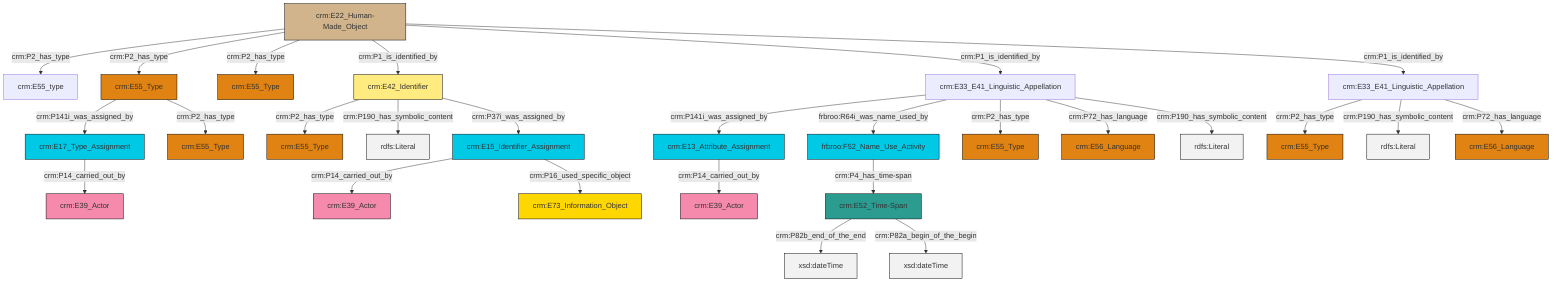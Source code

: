 graph TD
classDef Literal fill:#f2f2f2,stroke:#000000;
classDef CRM_Entity fill:#FFFFFF,stroke:#000000;
classDef Temporal_Entity fill:#00C9E6, stroke:#000000;
classDef Type fill:#E18312, stroke:#000000;
classDef Time-Span fill:#2C9C91, stroke:#000000;
classDef Appellation fill:#FFEB7F, stroke:#000000;
classDef Place fill:#008836, stroke:#000000;
classDef Persistent_Item fill:#B266B2, stroke:#000000;
classDef Conceptual_Object fill:#FFD700, stroke:#000000;
classDef Physical_Thing fill:#D2B48C, stroke:#000000;
classDef Actor fill:#f58aad, stroke:#000000;
classDef PC_Classes fill:#4ce600, stroke:#000000;
classDef Multi fill:#cccccc,stroke:#000000;

0["crm:E33_E41_Linguistic_Appellation"]:::Default -->|crm:P2_has_type| 1["crm:E55_Type"]:::Type
2["crm:E33_E41_Linguistic_Appellation"]:::Default -->|crm:P141i_was_assigned_by| 3["crm:E13_Attribute_Assignment"]:::Temporal_Entity
2["crm:E33_E41_Linguistic_Appellation"]:::Default -->|frbroo:R64i_was_name_used_by| 6["frbroo:F52_Name_Use_Activity"]:::Temporal_Entity
0["crm:E33_E41_Linguistic_Appellation"]:::Default -->|crm:P190_has_symbolic_content| 8[rdfs:Literal]:::Literal
2["crm:E33_E41_Linguistic_Appellation"]:::Default -->|crm:P2_has_type| 9["crm:E55_Type"]:::Type
3["crm:E13_Attribute_Assignment"]:::Temporal_Entity -->|crm:P14_carried_out_by| 11["crm:E39_Actor"]:::Actor
14["crm:E55_Type"]:::Type -->|crm:P141i_was_assigned_by| 15["crm:E17_Type_Assignment"]:::Temporal_Entity
16["crm:E15_Identifier_Assignment"]:::Temporal_Entity -->|crm:P14_carried_out_by| 17["crm:E39_Actor"]:::Actor
20["crm:E22_Human-Made_Object"]:::Physical_Thing -->|crm:P2_has_type| 21["crm:E55_type"]:::Default
16["crm:E15_Identifier_Assignment"]:::Temporal_Entity -->|crm:P16_used_specific_object| 22["crm:E73_Information_Object"]:::Conceptual_Object
2["crm:E33_E41_Linguistic_Appellation"]:::Default -->|crm:P72_has_language| 23["crm:E56_Language"]:::Type
12["crm:E52_Time-Span"]:::Time-Span -->|crm:P82b_end_of_the_end| 24[xsd:dateTime]:::Literal
26["crm:E42_Identifier"]:::Appellation -->|crm:P2_has_type| 27["crm:E55_Type"]:::Type
20["crm:E22_Human-Made_Object"]:::Physical_Thing -->|crm:P2_has_type| 14["crm:E55_Type"]:::Type
6["frbroo:F52_Name_Use_Activity"]:::Temporal_Entity -->|crm:P4_has_time-span| 12["crm:E52_Time-Span"]:::Time-Span
15["crm:E17_Type_Assignment"]:::Temporal_Entity -->|crm:P14_carried_out_by| 4["crm:E39_Actor"]:::Actor
14["crm:E55_Type"]:::Type -->|crm:P2_has_type| 33["crm:E55_Type"]:::Type
0["crm:E33_E41_Linguistic_Appellation"]:::Default -->|crm:P72_has_language| 31["crm:E56_Language"]:::Type
12["crm:E52_Time-Span"]:::Time-Span -->|crm:P82a_begin_of_the_begin| 41[xsd:dateTime]:::Literal
20["crm:E22_Human-Made_Object"]:::Physical_Thing -->|crm:P2_has_type| 18["crm:E55_Type"]:::Type
26["crm:E42_Identifier"]:::Appellation -->|crm:P190_has_symbolic_content| 43[rdfs:Literal]:::Literal
20["crm:E22_Human-Made_Object"]:::Physical_Thing -->|crm:P1_is_identified_by| 26["crm:E42_Identifier"]:::Appellation
20["crm:E22_Human-Made_Object"]:::Physical_Thing -->|crm:P1_is_identified_by| 2["crm:E33_E41_Linguistic_Appellation"]:::Default
2["crm:E33_E41_Linguistic_Appellation"]:::Default -->|crm:P190_has_symbolic_content| 44[rdfs:Literal]:::Literal
26["crm:E42_Identifier"]:::Appellation -->|crm:P37i_was_assigned_by| 16["crm:E15_Identifier_Assignment"]:::Temporal_Entity
20["crm:E22_Human-Made_Object"]:::Physical_Thing -->|crm:P1_is_identified_by| 0["crm:E33_E41_Linguistic_Appellation"]:::Default